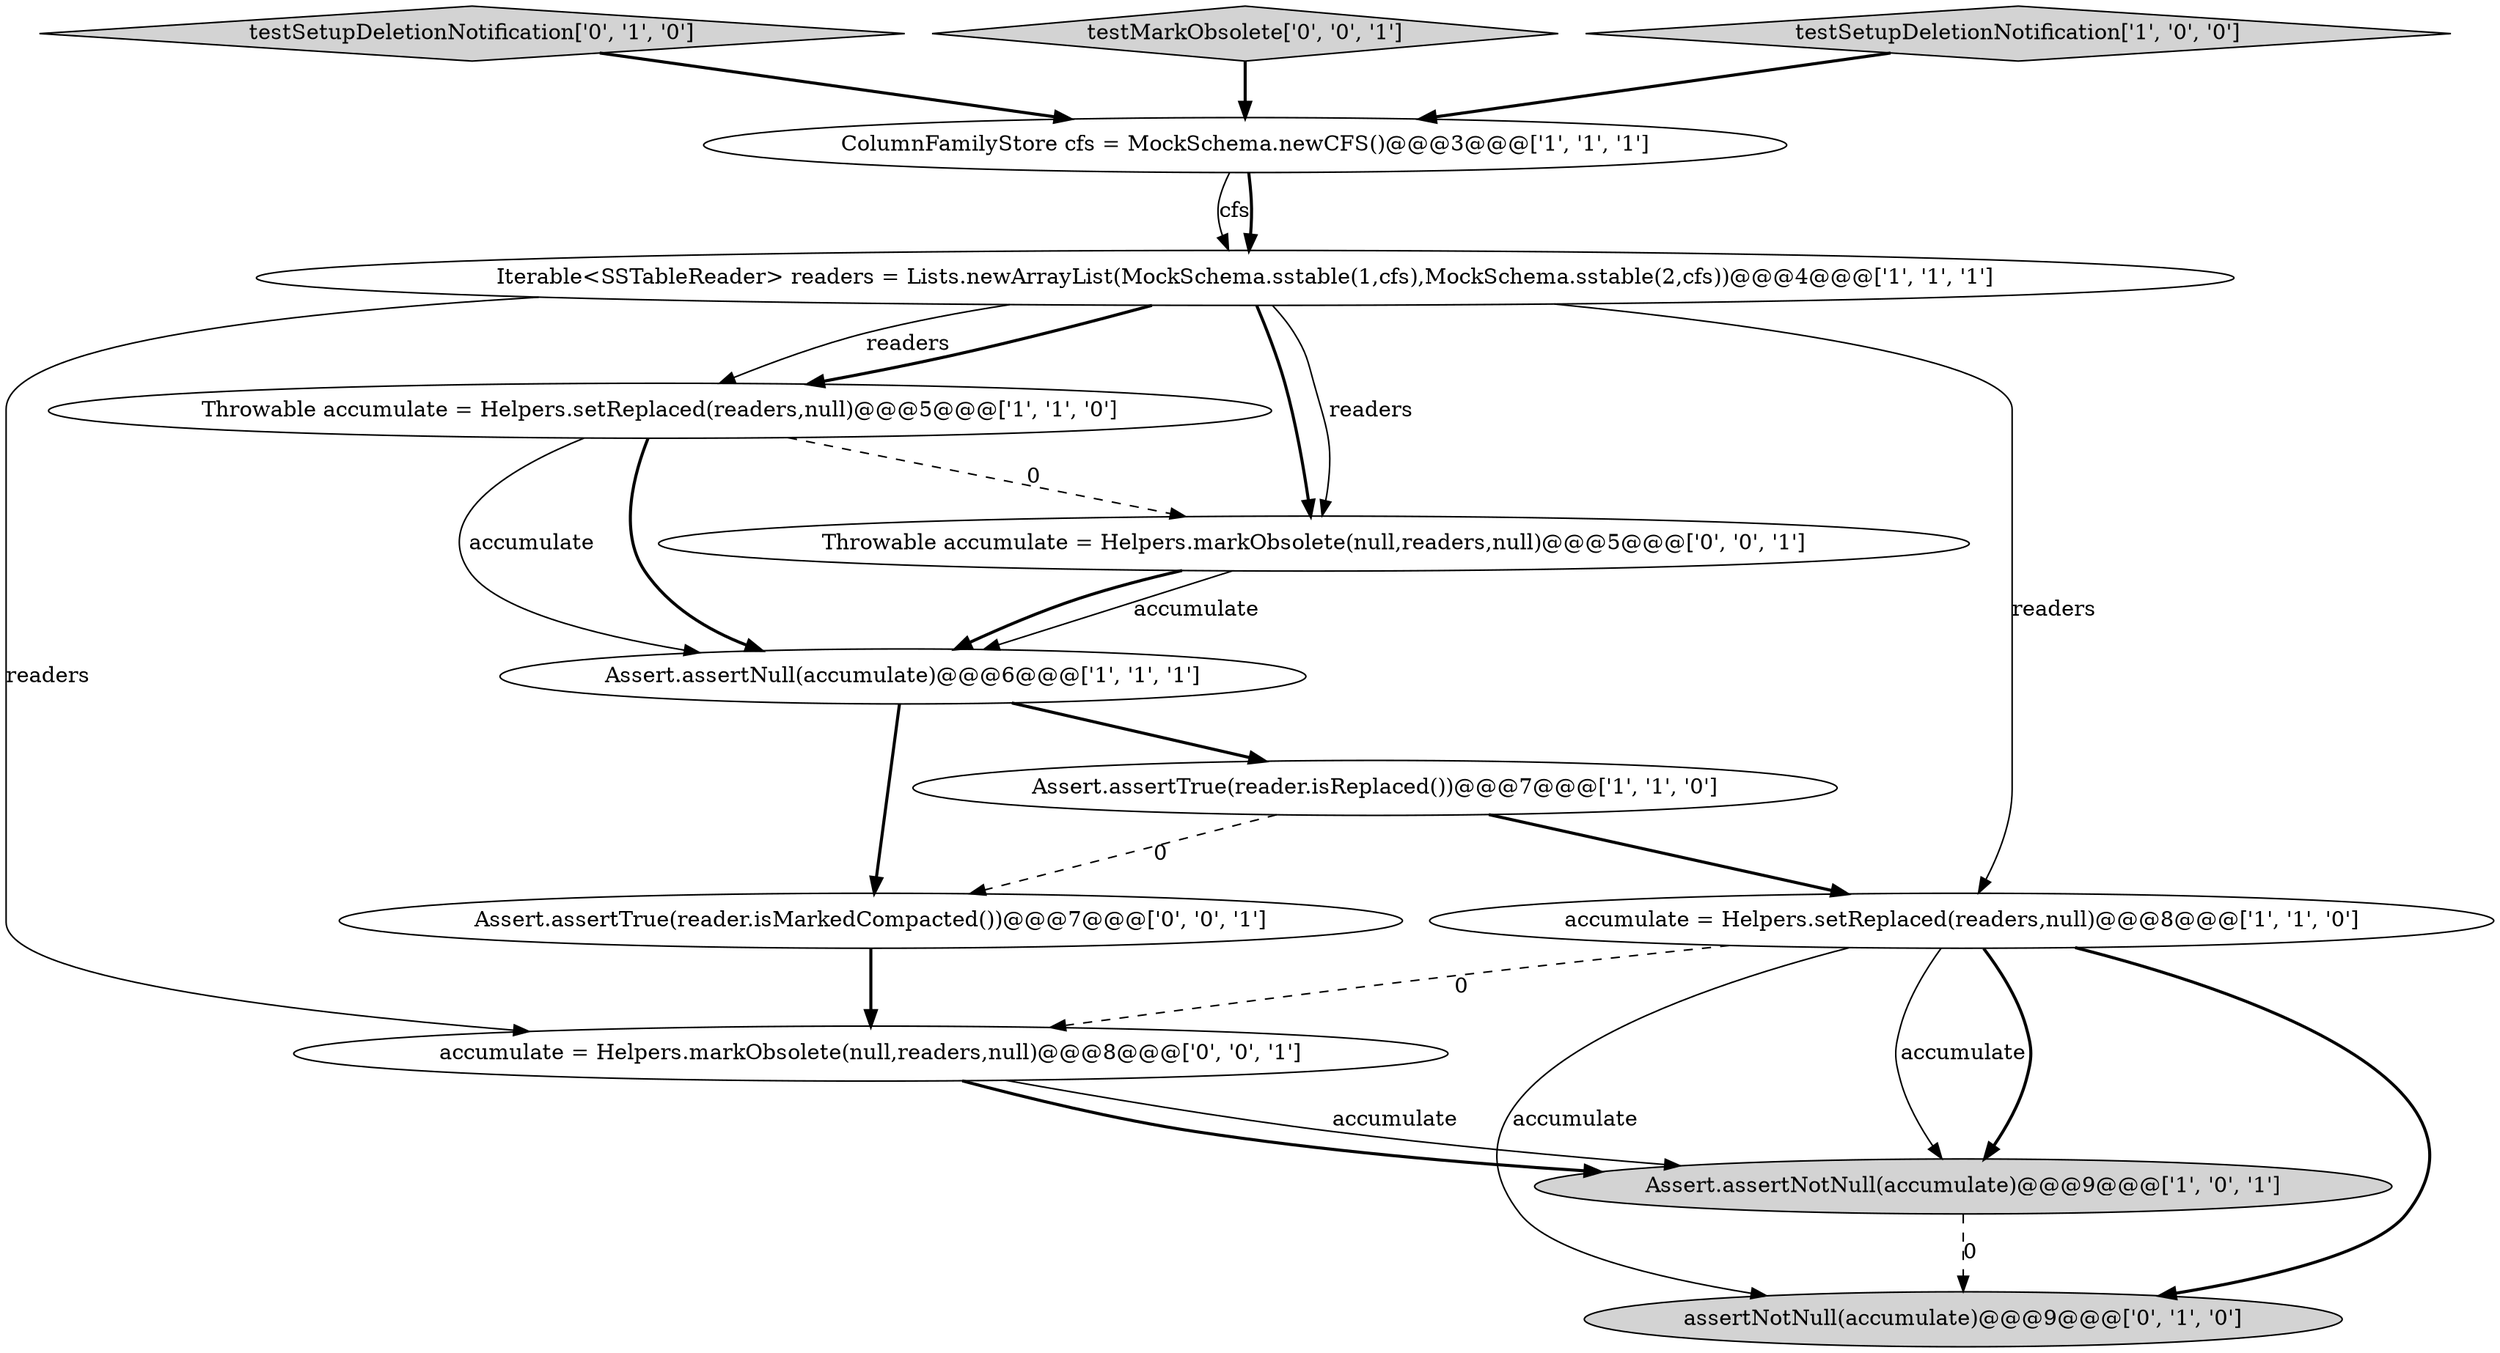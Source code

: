 digraph {
7 [style = filled, label = "ColumnFamilyStore cfs = MockSchema.newCFS()@@@3@@@['1', '1', '1']", fillcolor = white, shape = ellipse image = "AAA0AAABBB1BBB"];
6 [style = filled, label = "Assert.assertNotNull(accumulate)@@@9@@@['1', '0', '1']", fillcolor = lightgray, shape = ellipse image = "AAA0AAABBB1BBB"];
1 [style = filled, label = "Iterable<SSTableReader> readers = Lists.newArrayList(MockSchema.sstable(1,cfs),MockSchema.sstable(2,cfs))@@@4@@@['1', '1', '1']", fillcolor = white, shape = ellipse image = "AAA0AAABBB1BBB"];
3 [style = filled, label = "Assert.assertNull(accumulate)@@@6@@@['1', '1', '1']", fillcolor = white, shape = ellipse image = "AAA0AAABBB1BBB"];
8 [style = filled, label = "testSetupDeletionNotification['0', '1', '0']", fillcolor = lightgray, shape = diamond image = "AAA0AAABBB2BBB"];
11 [style = filled, label = "Assert.assertTrue(reader.isMarkedCompacted())@@@7@@@['0', '0', '1']", fillcolor = white, shape = ellipse image = "AAA0AAABBB3BBB"];
12 [style = filled, label = "Throwable accumulate = Helpers.markObsolete(null,readers,null)@@@5@@@['0', '0', '1']", fillcolor = white, shape = ellipse image = "AAA0AAABBB3BBB"];
9 [style = filled, label = "assertNotNull(accumulate)@@@9@@@['0', '1', '0']", fillcolor = lightgray, shape = ellipse image = "AAA1AAABBB2BBB"];
5 [style = filled, label = "accumulate = Helpers.setReplaced(readers,null)@@@8@@@['1', '1', '0']", fillcolor = white, shape = ellipse image = "AAA0AAABBB1BBB"];
10 [style = filled, label = "testMarkObsolete['0', '0', '1']", fillcolor = lightgray, shape = diamond image = "AAA0AAABBB3BBB"];
0 [style = filled, label = "Assert.assertTrue(reader.isReplaced())@@@7@@@['1', '1', '0']", fillcolor = white, shape = ellipse image = "AAA0AAABBB1BBB"];
2 [style = filled, label = "Throwable accumulate = Helpers.setReplaced(readers,null)@@@5@@@['1', '1', '0']", fillcolor = white, shape = ellipse image = "AAA0AAABBB1BBB"];
13 [style = filled, label = "accumulate = Helpers.markObsolete(null,readers,null)@@@8@@@['0', '0', '1']", fillcolor = white, shape = ellipse image = "AAA0AAABBB3BBB"];
4 [style = filled, label = "testSetupDeletionNotification['1', '0', '0']", fillcolor = lightgray, shape = diamond image = "AAA0AAABBB1BBB"];
12->3 [style = solid, label="accumulate"];
2->3 [style = solid, label="accumulate"];
3->11 [style = bold, label=""];
5->13 [style = dashed, label="0"];
4->7 [style = bold, label=""];
1->13 [style = solid, label="readers"];
1->12 [style = bold, label=""];
13->6 [style = bold, label=""];
7->1 [style = solid, label="cfs"];
13->6 [style = solid, label="accumulate"];
6->9 [style = dashed, label="0"];
5->9 [style = bold, label=""];
1->2 [style = solid, label="readers"];
2->3 [style = bold, label=""];
5->9 [style = solid, label="accumulate"];
10->7 [style = bold, label=""];
0->11 [style = dashed, label="0"];
12->3 [style = bold, label=""];
3->0 [style = bold, label=""];
1->5 [style = solid, label="readers"];
1->12 [style = solid, label="readers"];
11->13 [style = bold, label=""];
8->7 [style = bold, label=""];
7->1 [style = bold, label=""];
0->5 [style = bold, label=""];
1->2 [style = bold, label=""];
5->6 [style = solid, label="accumulate"];
5->6 [style = bold, label=""];
2->12 [style = dashed, label="0"];
}
